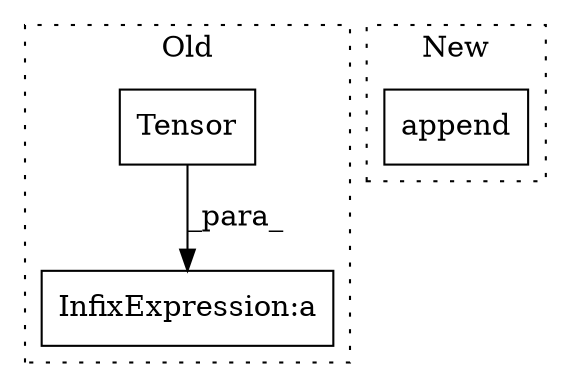 digraph G {
subgraph cluster0 {
1 [label="Tensor" a="32" s="5549,5588" l="7,1" shape="box"];
3 [label="InfixExpression:a" a="27" s="5540" l="3" shape="box"];
label = "Old";
style="dotted";
}
subgraph cluster1 {
2 [label="append" a="32" s="6111,6159" l="7,1" shape="box"];
label = "New";
style="dotted";
}
1 -> 3 [label="_para_"];
}
